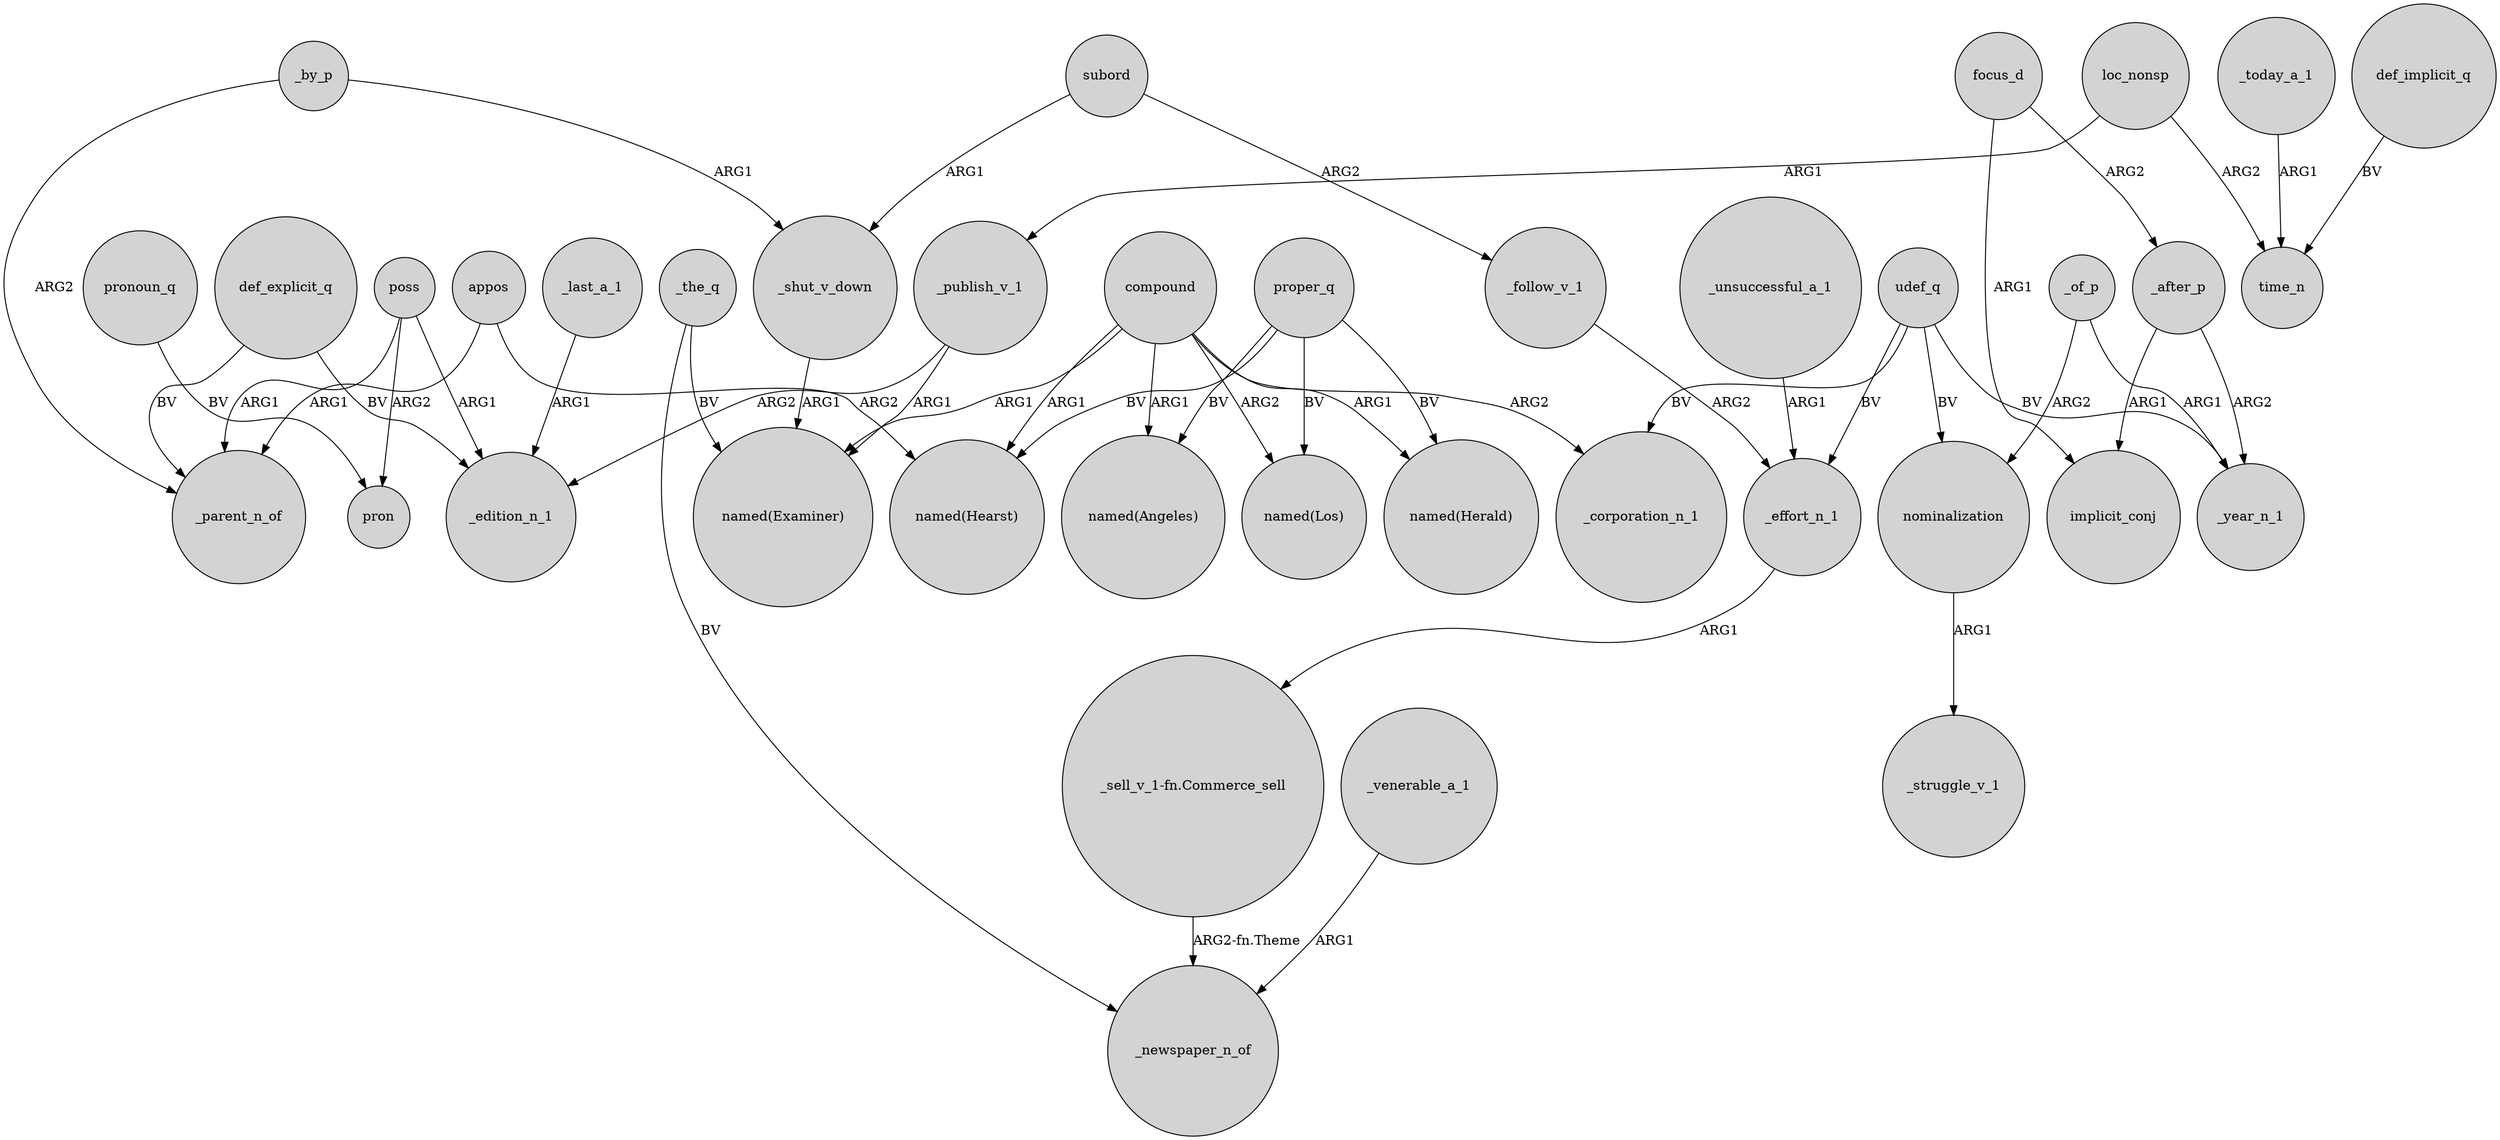 digraph {
	node [shape=circle style=filled]
	_shut_v_down -> "named(Examiner)" [label=ARG1]
	_publish_v_1 -> _edition_n_1 [label=ARG2]
	focus_d -> _after_p [label=ARG2]
	poss -> pron [label=ARG2]
	_today_a_1 -> time_n [label=ARG1]
	poss -> _parent_n_of [label=ARG1]
	_by_p -> _shut_v_down [label=ARG1]
	appos -> _parent_n_of [label=ARG1]
	_the_q -> "named(Examiner)" [label=BV]
	def_explicit_q -> _parent_n_of [label=BV]
	compound -> "named(Los)" [label=ARG2]
	compound -> "named(Hearst)" [label=ARG1]
	"_sell_v_1-fn.Commerce_sell" -> _newspaper_n_of [label="ARG2-fn.Theme"]
	proper_q -> "named(Los)" [label=BV]
	_unsuccessful_a_1 -> _effort_n_1 [label=ARG1]
	_publish_v_1 -> "named(Examiner)" [label=ARG1]
	compound -> _corporation_n_1 [label=ARG2]
	compound -> "named(Examiner)" [label=ARG1]
	compound -> "named(Herald)" [label=ARG1]
	subord -> _follow_v_1 [label=ARG2]
	def_explicit_q -> _edition_n_1 [label=BV]
	_effort_n_1 -> "_sell_v_1-fn.Commerce_sell" [label=ARG1]
	nominalization -> _struggle_v_1 [label=ARG1]
	_of_p -> _year_n_1 [label=ARG1]
	poss -> _edition_n_1 [label=ARG1]
	compound -> "named(Angeles)" [label=ARG1]
	loc_nonsp -> time_n [label=ARG2]
	pronoun_q -> pron [label=BV]
	udef_q -> _corporation_n_1 [label=BV]
	_after_p -> _year_n_1 [label=ARG2]
	proper_q -> "named(Herald)" [label=BV]
	_of_p -> nominalization [label=ARG2]
	_after_p -> implicit_conj [label=ARG1]
	subord -> _shut_v_down [label=ARG1]
	_follow_v_1 -> _effort_n_1 [label=ARG2]
	_last_a_1 -> _edition_n_1 [label=ARG1]
	proper_q -> "named(Hearst)" [label=BV]
	_venerable_a_1 -> _newspaper_n_of [label=ARG1]
	udef_q -> nominalization [label=BV]
	_by_p -> _parent_n_of [label=ARG2]
	focus_d -> implicit_conj [label=ARG1]
	udef_q -> _year_n_1 [label=BV]
	loc_nonsp -> _publish_v_1 [label=ARG1]
	_the_q -> _newspaper_n_of [label=BV]
	proper_q -> "named(Angeles)" [label=BV]
	appos -> "named(Hearst)" [label=ARG2]
	udef_q -> _effort_n_1 [label=BV]
	def_implicit_q -> time_n [label=BV]
}
